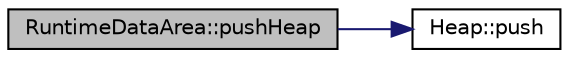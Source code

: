 digraph "RuntimeDataArea::pushHeap"
{
 // LATEX_PDF_SIZE
  edge [fontname="Helvetica",fontsize="10",labelfontname="Helvetica",labelfontsize="10"];
  node [fontname="Helvetica",fontsize="10",shape=record];
  rankdir="LR";
  Node1 [label="RuntimeDataArea::pushHeap",height=0.2,width=0.4,color="black", fillcolor="grey75", style="filled", fontcolor="black",tooltip=" "];
  Node1 -> Node2 [color="midnightblue",fontsize="10",style="solid",fontname="Helvetica"];
  Node2 [label="Heap::push",height=0.2,width=0.4,color="black", fillcolor="white", style="filled",URL="$class_heap.html#ac873a59e332fed213d347929aeb78f9a",tooltip=" "];
}
